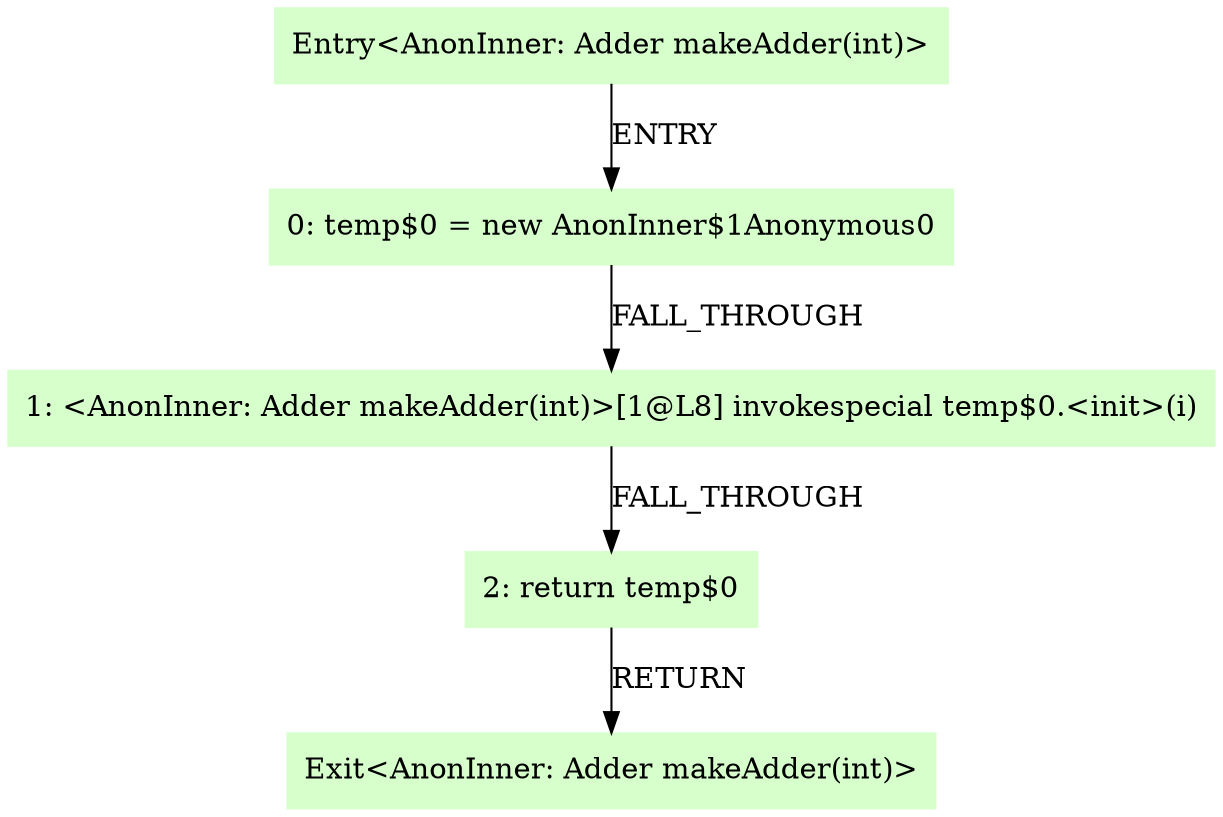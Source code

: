 digraph G {
  node [style=filled,color=".3 .2 1.0",shape=box,];
  "0" [label="Entry<AnonInner: Adder makeAdder(int)>",];
  "1" [label="0: temp$0 = new AnonInner$1Anonymous0",];
  "2" [label="1: <AnonInner: Adder makeAdder(int)>[1@L8] invokespecial temp$0.<init>(i)",];
  "3" [label="2: return temp$0",];
  "4" [label="Exit<AnonInner: Adder makeAdder(int)>",];
  "0" -> "1" [label="ENTRY",];
  "1" -> "2" [label="FALL_THROUGH",];
  "2" -> "3" [label="FALL_THROUGH",];
  "3" -> "4" [label="RETURN",];
}
